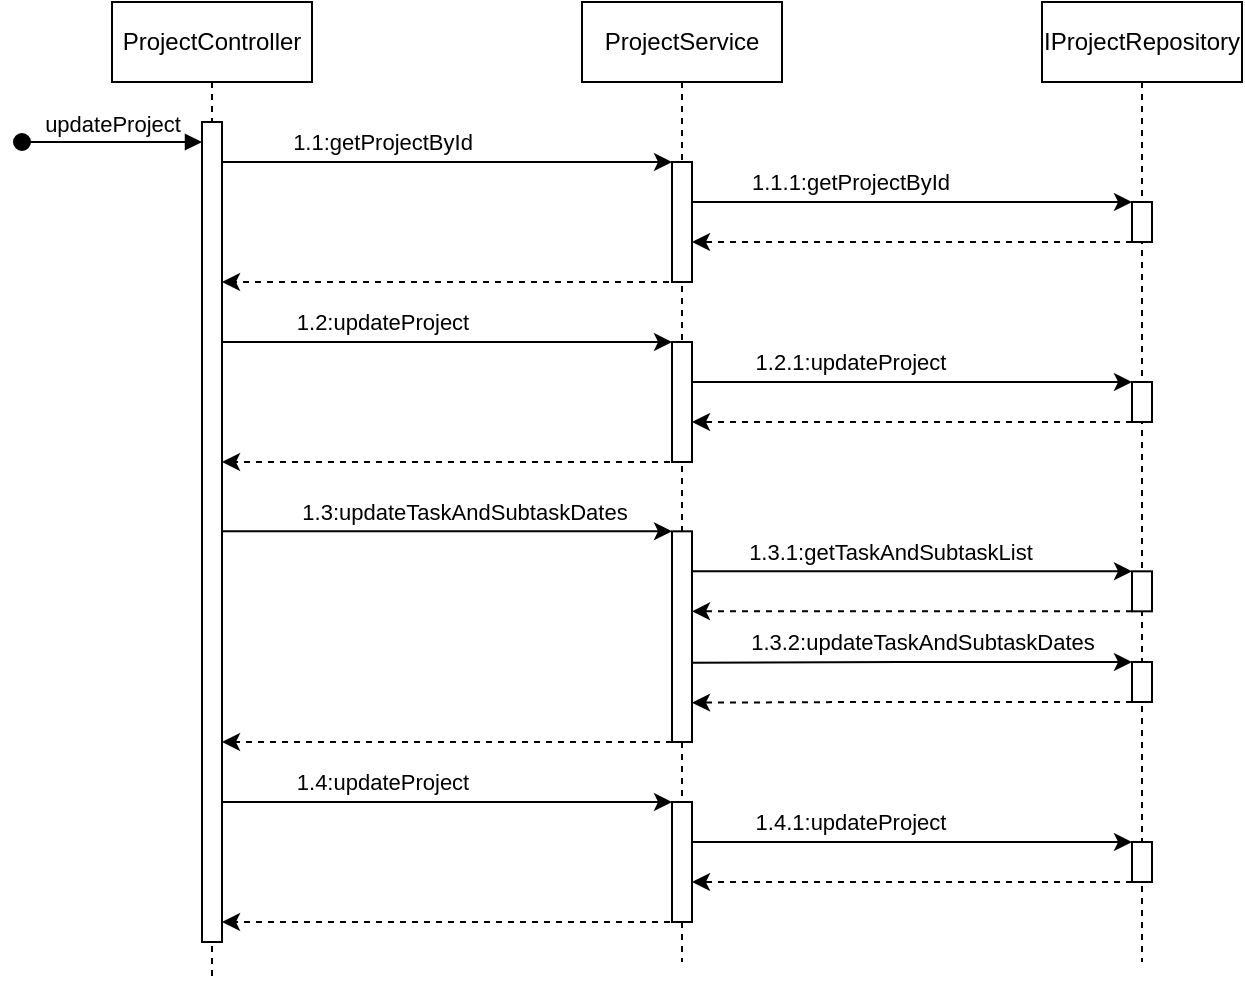 <mxfile version="21.3.4" type="github">
  <diagram name="Page-1" id="2YBvvXClWsGukQMizWep">
    <mxGraphModel dx="724" dy="366" grid="1" gridSize="10" guides="1" tooltips="1" connect="1" arrows="1" fold="1" page="1" pageScale="1" pageWidth="850" pageHeight="1100" math="0" shadow="0">
      <root>
        <mxCell id="0" />
        <mxCell id="1" parent="0" />
        <mxCell id="aM9ryv3xv72pqoxQDRHE-1" value="ProjectController" style="shape=umlLifeline;perimeter=lifelinePerimeter;whiteSpace=wrap;html=1;container=0;dropTarget=0;collapsible=0;recursiveResize=0;outlineConnect=0;portConstraint=eastwest;newEdgeStyle={&quot;edgeStyle&quot;:&quot;elbowEdgeStyle&quot;,&quot;elbow&quot;:&quot;vertical&quot;,&quot;curved&quot;:0,&quot;rounded&quot;:0};" parent="1" vertex="1">
          <mxGeometry x="85" y="50" width="100" height="490" as="geometry" />
        </mxCell>
        <mxCell id="aM9ryv3xv72pqoxQDRHE-3" value="updateProject" style="html=1;verticalAlign=bottom;startArrow=oval;endArrow=block;startSize=8;edgeStyle=elbowEdgeStyle;elbow=vertical;curved=0;rounded=0;" parent="aM9ryv3xv72pqoxQDRHE-1" edge="1">
          <mxGeometry relative="1" as="geometry">
            <mxPoint x="-45" y="70" as="sourcePoint" />
            <mxPoint x="45" y="70" as="targetPoint" />
          </mxGeometry>
        </mxCell>
        <mxCell id="aM9ryv3xv72pqoxQDRHE-5" value="ProjectService" style="shape=umlLifeline;perimeter=lifelinePerimeter;whiteSpace=wrap;html=1;container=0;dropTarget=0;collapsible=0;recursiveResize=0;outlineConnect=0;portConstraint=eastwest;newEdgeStyle={&quot;edgeStyle&quot;:&quot;elbowEdgeStyle&quot;,&quot;elbow&quot;:&quot;vertical&quot;,&quot;curved&quot;:0,&quot;rounded&quot;:0};" parent="1" vertex="1">
          <mxGeometry x="320" y="50" width="100" height="480" as="geometry" />
        </mxCell>
        <mxCell id="t4FmrFXci7Go7VLxzQrX-55" value="" style="html=1;points=[];perimeter=orthogonalPerimeter;outlineConnect=0;targetShapes=umlLifeline;portConstraint=eastwest;newEdgeStyle={&quot;edgeStyle&quot;:&quot;elbowEdgeStyle&quot;,&quot;elbow&quot;:&quot;vertical&quot;,&quot;curved&quot;:0,&quot;rounded&quot;:0};" vertex="1" parent="1">
          <mxGeometry x="130" y="110" width="10" height="410" as="geometry" />
        </mxCell>
        <mxCell id="t4FmrFXci7Go7VLxzQrX-61" value="" style="html=1;points=[];perimeter=orthogonalPerimeter;outlineConnect=0;targetShapes=umlLifeline;portConstraint=eastwest;newEdgeStyle={&quot;edgeStyle&quot;:&quot;elbowEdgeStyle&quot;,&quot;elbow&quot;:&quot;vertical&quot;,&quot;curved&quot;:0,&quot;rounded&quot;:0};" vertex="1" parent="1">
          <mxGeometry x="365" y="130" width="10" height="60" as="geometry" />
        </mxCell>
        <mxCell id="t4FmrFXci7Go7VLxzQrX-72" value="" style="endArrow=classic;html=1;rounded=0;" edge="1" parent="1" source="t4FmrFXci7Go7VLxzQrX-55" target="t4FmrFXci7Go7VLxzQrX-61">
          <mxGeometry width="50" height="50" relative="1" as="geometry">
            <mxPoint x="140" y="200" as="sourcePoint" />
            <mxPoint x="370" y="210" as="targetPoint" />
            <Array as="points">
              <mxPoint x="250" y="130" />
            </Array>
          </mxGeometry>
        </mxCell>
        <mxCell id="t4FmrFXci7Go7VLxzQrX-73" value="1.1:getProjectById" style="edgeLabel;html=1;align=center;verticalAlign=middle;resizable=0;points=[];" vertex="1" connectable="0" parent="t4FmrFXci7Go7VLxzQrX-72">
          <mxGeometry x="-0.711" relative="1" as="geometry">
            <mxPoint x="47" y="-10" as="offset" />
          </mxGeometry>
        </mxCell>
        <mxCell id="t4FmrFXci7Go7VLxzQrX-74" value="" style="endArrow=classic;html=1;rounded=0;" edge="1" parent="1" source="t4FmrFXci7Go7VLxzQrX-61" target="t4FmrFXci7Go7VLxzQrX-66">
          <mxGeometry width="50" height="50" relative="1" as="geometry">
            <mxPoint x="380" y="230" as="sourcePoint" />
            <mxPoint x="560" y="230" as="targetPoint" />
            <Array as="points">
              <mxPoint x="480" y="150" />
            </Array>
          </mxGeometry>
        </mxCell>
        <mxCell id="t4FmrFXci7Go7VLxzQrX-75" value="1.1.1:getProjectById" style="edgeLabel;html=1;align=center;verticalAlign=middle;resizable=0;points=[];" vertex="1" connectable="0" parent="t4FmrFXci7Go7VLxzQrX-74">
          <mxGeometry x="-0.711" relative="1" as="geometry">
            <mxPoint x="47" y="-10" as="offset" />
          </mxGeometry>
        </mxCell>
        <mxCell id="t4FmrFXci7Go7VLxzQrX-76" value="" style="endArrow=classic;html=1;rounded=0;dashed=1;" edge="1" parent="1" source="t4FmrFXci7Go7VLxzQrX-66" target="t4FmrFXci7Go7VLxzQrX-61">
          <mxGeometry width="50" height="50" relative="1" as="geometry">
            <mxPoint x="260" y="240" as="sourcePoint" />
            <mxPoint x="380" y="250" as="targetPoint" />
            <Array as="points">
              <mxPoint x="460" y="170" />
            </Array>
          </mxGeometry>
        </mxCell>
        <mxCell id="t4FmrFXci7Go7VLxzQrX-77" value="" style="endArrow=classic;html=1;rounded=0;dashed=1;" edge="1" parent="1" target="t4FmrFXci7Go7VLxzQrX-55" source="aM9ryv3xv72pqoxQDRHE-5">
          <mxGeometry width="50" height="50" relative="1" as="geometry">
            <mxPoint x="370" y="270" as="sourcePoint" />
            <mxPoint x="140" y="270" as="targetPoint" />
            <Array as="points">
              <mxPoint x="260" y="190" />
            </Array>
          </mxGeometry>
        </mxCell>
        <mxCell id="t4FmrFXci7Go7VLxzQrX-108" value="IProjectRepository" style="shape=umlLifeline;perimeter=lifelinePerimeter;whiteSpace=wrap;html=1;container=0;dropTarget=0;collapsible=0;recursiveResize=0;outlineConnect=0;portConstraint=eastwest;newEdgeStyle={&quot;edgeStyle&quot;:&quot;elbowEdgeStyle&quot;,&quot;elbow&quot;:&quot;vertical&quot;,&quot;curved&quot;:0,&quot;rounded&quot;:0};" vertex="1" parent="1">
          <mxGeometry x="550" y="50" width="100" height="480" as="geometry" />
        </mxCell>
        <mxCell id="t4FmrFXci7Go7VLxzQrX-66" value="" style="html=1;points=[];perimeter=orthogonalPerimeter;outlineConnect=0;targetShapes=umlLifeline;portConstraint=eastwest;newEdgeStyle={&quot;edgeStyle&quot;:&quot;elbowEdgeStyle&quot;,&quot;elbow&quot;:&quot;vertical&quot;,&quot;curved&quot;:0,&quot;rounded&quot;:0};" vertex="1" parent="t4FmrFXci7Go7VLxzQrX-108">
          <mxGeometry x="45" y="100" width="10" height="20" as="geometry" />
        </mxCell>
        <mxCell id="t4FmrFXci7Go7VLxzQrX-116" value="" style="html=1;points=[];perimeter=orthogonalPerimeter;outlineConnect=0;targetShapes=umlLifeline;portConstraint=eastwest;newEdgeStyle={&quot;edgeStyle&quot;:&quot;elbowEdgeStyle&quot;,&quot;elbow&quot;:&quot;vertical&quot;,&quot;curved&quot;:0,&quot;rounded&quot;:0};" vertex="1" parent="t4FmrFXci7Go7VLxzQrX-108">
          <mxGeometry x="45" y="190" width="10" height="20" as="geometry" />
        </mxCell>
        <mxCell id="t4FmrFXci7Go7VLxzQrX-125" value="" style="html=1;points=[];perimeter=orthogonalPerimeter;outlineConnect=0;targetShapes=umlLifeline;portConstraint=eastwest;newEdgeStyle={&quot;edgeStyle&quot;:&quot;elbowEdgeStyle&quot;,&quot;elbow&quot;:&quot;vertical&quot;,&quot;curved&quot;:0,&quot;rounded&quot;:0};" vertex="1" parent="t4FmrFXci7Go7VLxzQrX-108">
          <mxGeometry x="45" y="284.66" width="10" height="20" as="geometry" />
        </mxCell>
        <mxCell id="t4FmrFXci7Go7VLxzQrX-129" value="" style="html=1;points=[];perimeter=orthogonalPerimeter;outlineConnect=0;targetShapes=umlLifeline;portConstraint=eastwest;newEdgeStyle={&quot;edgeStyle&quot;:&quot;elbowEdgeStyle&quot;,&quot;elbow&quot;:&quot;vertical&quot;,&quot;curved&quot;:0,&quot;rounded&quot;:0};" vertex="1" parent="t4FmrFXci7Go7VLxzQrX-108">
          <mxGeometry x="45" y="330" width="10" height="20" as="geometry" />
        </mxCell>
        <mxCell id="t4FmrFXci7Go7VLxzQrX-109" value="" style="html=1;points=[];perimeter=orthogonalPerimeter;outlineConnect=0;targetShapes=umlLifeline;portConstraint=eastwest;newEdgeStyle={&quot;edgeStyle&quot;:&quot;elbowEdgeStyle&quot;,&quot;elbow&quot;:&quot;vertical&quot;,&quot;curved&quot;:0,&quot;rounded&quot;:0};" vertex="1" parent="1">
          <mxGeometry x="365" y="220" width="10" height="60" as="geometry" />
        </mxCell>
        <mxCell id="t4FmrFXci7Go7VLxzQrX-110" value="" style="endArrow=classic;html=1;rounded=0;" edge="1" parent="1" target="t4FmrFXci7Go7VLxzQrX-109">
          <mxGeometry width="50" height="50" relative="1" as="geometry">
            <mxPoint x="140" y="220" as="sourcePoint" />
            <mxPoint x="370" y="300" as="targetPoint" />
            <Array as="points">
              <mxPoint x="250" y="220" />
            </Array>
          </mxGeometry>
        </mxCell>
        <mxCell id="t4FmrFXci7Go7VLxzQrX-111" value="1.2:updateProject" style="edgeLabel;html=1;align=center;verticalAlign=middle;resizable=0;points=[];" vertex="1" connectable="0" parent="t4FmrFXci7Go7VLxzQrX-110">
          <mxGeometry x="-0.711" relative="1" as="geometry">
            <mxPoint x="47" y="-10" as="offset" />
          </mxGeometry>
        </mxCell>
        <mxCell id="t4FmrFXci7Go7VLxzQrX-112" value="" style="endArrow=classic;html=1;rounded=0;" edge="1" parent="1" source="t4FmrFXci7Go7VLxzQrX-109" target="t4FmrFXci7Go7VLxzQrX-116">
          <mxGeometry width="50" height="50" relative="1" as="geometry">
            <mxPoint x="380" y="320" as="sourcePoint" />
            <mxPoint x="560" y="320" as="targetPoint" />
            <Array as="points">
              <mxPoint x="480" y="240" />
            </Array>
          </mxGeometry>
        </mxCell>
        <mxCell id="t4FmrFXci7Go7VLxzQrX-113" value="1.2.1:updateProject" style="edgeLabel;html=1;align=center;verticalAlign=middle;resizable=0;points=[];" vertex="1" connectable="0" parent="t4FmrFXci7Go7VLxzQrX-112">
          <mxGeometry x="-0.711" relative="1" as="geometry">
            <mxPoint x="47" y="-10" as="offset" />
          </mxGeometry>
        </mxCell>
        <mxCell id="t4FmrFXci7Go7VLxzQrX-114" value="" style="endArrow=classic;html=1;rounded=0;dashed=1;" edge="1" parent="1" source="t4FmrFXci7Go7VLxzQrX-116" target="t4FmrFXci7Go7VLxzQrX-109">
          <mxGeometry width="50" height="50" relative="1" as="geometry">
            <mxPoint x="260" y="330" as="sourcePoint" />
            <mxPoint x="380" y="340" as="targetPoint" />
            <Array as="points">
              <mxPoint x="460" y="260" />
            </Array>
          </mxGeometry>
        </mxCell>
        <mxCell id="t4FmrFXci7Go7VLxzQrX-115" value="" style="endArrow=classic;html=1;rounded=0;dashed=1;" edge="1" parent="1">
          <mxGeometry width="50" height="50" relative="1" as="geometry">
            <mxPoint x="370" y="280" as="sourcePoint" />
            <mxPoint x="140" y="280" as="targetPoint" />
            <Array as="points">
              <mxPoint x="260" y="280" />
            </Array>
          </mxGeometry>
        </mxCell>
        <mxCell id="t4FmrFXci7Go7VLxzQrX-118" value="" style="html=1;points=[];perimeter=orthogonalPerimeter;outlineConnect=0;targetShapes=umlLifeline;portConstraint=eastwest;newEdgeStyle={&quot;edgeStyle&quot;:&quot;elbowEdgeStyle&quot;,&quot;elbow&quot;:&quot;vertical&quot;,&quot;curved&quot;:0,&quot;rounded&quot;:0};" vertex="1" parent="1">
          <mxGeometry x="365" y="314.66" width="10" height="105.34" as="geometry" />
        </mxCell>
        <mxCell id="t4FmrFXci7Go7VLxzQrX-119" value="" style="endArrow=classic;html=1;rounded=0;" edge="1" parent="1" target="t4FmrFXci7Go7VLxzQrX-118">
          <mxGeometry width="50" height="50" relative="1" as="geometry">
            <mxPoint x="140" y="314.66" as="sourcePoint" />
            <mxPoint x="370" y="394.66" as="targetPoint" />
            <Array as="points">
              <mxPoint x="250" y="314.66" />
            </Array>
          </mxGeometry>
        </mxCell>
        <mxCell id="t4FmrFXci7Go7VLxzQrX-120" value="1.3:updateTaskAndSubtaskDates" style="edgeLabel;html=1;align=center;verticalAlign=middle;resizable=0;points=[];" vertex="1" connectable="0" parent="t4FmrFXci7Go7VLxzQrX-119">
          <mxGeometry x="-0.711" relative="1" as="geometry">
            <mxPoint x="88" y="-10" as="offset" />
          </mxGeometry>
        </mxCell>
        <mxCell id="t4FmrFXci7Go7VLxzQrX-121" value="" style="endArrow=classic;html=1;rounded=0;" edge="1" parent="1" source="t4FmrFXci7Go7VLxzQrX-118" target="t4FmrFXci7Go7VLxzQrX-125">
          <mxGeometry width="50" height="50" relative="1" as="geometry">
            <mxPoint x="380" y="414.66" as="sourcePoint" />
            <mxPoint x="560" y="414.66" as="targetPoint" />
            <Array as="points">
              <mxPoint x="480" y="334.66" />
            </Array>
          </mxGeometry>
        </mxCell>
        <mxCell id="t4FmrFXci7Go7VLxzQrX-122" value="1.3.1:getTaskAndSubtaskList" style="edgeLabel;html=1;align=center;verticalAlign=middle;resizable=0;points=[];" vertex="1" connectable="0" parent="t4FmrFXci7Go7VLxzQrX-121">
          <mxGeometry x="-0.711" relative="1" as="geometry">
            <mxPoint x="67" y="-10" as="offset" />
          </mxGeometry>
        </mxCell>
        <mxCell id="t4FmrFXci7Go7VLxzQrX-123" value="" style="endArrow=classic;html=1;rounded=0;dashed=1;" edge="1" parent="1" source="t4FmrFXci7Go7VLxzQrX-125" target="t4FmrFXci7Go7VLxzQrX-118">
          <mxGeometry width="50" height="50" relative="1" as="geometry">
            <mxPoint x="260" y="424.66" as="sourcePoint" />
            <mxPoint x="380" y="434.66" as="targetPoint" />
            <Array as="points">
              <mxPoint x="460" y="354.66" />
            </Array>
          </mxGeometry>
        </mxCell>
        <mxCell id="t4FmrFXci7Go7VLxzQrX-124" value="" style="endArrow=classic;html=1;rounded=0;dashed=1;" edge="1" parent="1" source="t4FmrFXci7Go7VLxzQrX-118" target="t4FmrFXci7Go7VLxzQrX-55">
          <mxGeometry width="50" height="50" relative="1" as="geometry">
            <mxPoint x="370" y="374.66" as="sourcePoint" />
            <mxPoint x="140" y="374.66" as="targetPoint" />
            <Array as="points">
              <mxPoint x="260" y="420" />
            </Array>
          </mxGeometry>
        </mxCell>
        <mxCell id="t4FmrFXci7Go7VLxzQrX-126" value="" style="endArrow=classic;html=1;rounded=0;" edge="1" parent="1" target="t4FmrFXci7Go7VLxzQrX-129">
          <mxGeometry width="50" height="50" relative="1" as="geometry">
            <mxPoint x="375" y="380.34" as="sourcePoint" />
            <mxPoint x="560" y="460" as="targetPoint" />
            <Array as="points">
              <mxPoint x="480" y="380" />
            </Array>
          </mxGeometry>
        </mxCell>
        <mxCell id="t4FmrFXci7Go7VLxzQrX-127" value="1.3.2:updateTaskAndSubtaskDates" style="edgeLabel;html=1;align=center;verticalAlign=middle;resizable=0;points=[];" vertex="1" connectable="0" parent="t4FmrFXci7Go7VLxzQrX-126">
          <mxGeometry x="-0.711" relative="1" as="geometry">
            <mxPoint x="83" y="-10" as="offset" />
          </mxGeometry>
        </mxCell>
        <mxCell id="t4FmrFXci7Go7VLxzQrX-128" value="" style="endArrow=classic;html=1;rounded=0;dashed=1;" edge="1" parent="1" source="t4FmrFXci7Go7VLxzQrX-129">
          <mxGeometry width="50" height="50" relative="1" as="geometry">
            <mxPoint x="260" y="470" as="sourcePoint" />
            <mxPoint x="375" y="400.34" as="targetPoint" />
            <Array as="points">
              <mxPoint x="460" y="400" />
            </Array>
          </mxGeometry>
        </mxCell>
        <mxCell id="t4FmrFXci7Go7VLxzQrX-130" value="" style="html=1;points=[];perimeter=orthogonalPerimeter;outlineConnect=0;targetShapes=umlLifeline;portConstraint=eastwest;newEdgeStyle={&quot;edgeStyle&quot;:&quot;elbowEdgeStyle&quot;,&quot;elbow&quot;:&quot;vertical&quot;,&quot;curved&quot;:0,&quot;rounded&quot;:0};" vertex="1" parent="1">
          <mxGeometry x="595" y="470" width="10" height="20" as="geometry" />
        </mxCell>
        <mxCell id="t4FmrFXci7Go7VLxzQrX-131" value="" style="html=1;points=[];perimeter=orthogonalPerimeter;outlineConnect=0;targetShapes=umlLifeline;portConstraint=eastwest;newEdgeStyle={&quot;edgeStyle&quot;:&quot;elbowEdgeStyle&quot;,&quot;elbow&quot;:&quot;vertical&quot;,&quot;curved&quot;:0,&quot;rounded&quot;:0};" vertex="1" parent="1">
          <mxGeometry x="365" y="450" width="10" height="60" as="geometry" />
        </mxCell>
        <mxCell id="t4FmrFXci7Go7VLxzQrX-132" value="" style="endArrow=classic;html=1;rounded=0;" edge="1" parent="1" target="t4FmrFXci7Go7VLxzQrX-131">
          <mxGeometry width="50" height="50" relative="1" as="geometry">
            <mxPoint x="140" y="450" as="sourcePoint" />
            <mxPoint x="370" y="530" as="targetPoint" />
            <Array as="points">
              <mxPoint x="250" y="450" />
            </Array>
          </mxGeometry>
        </mxCell>
        <mxCell id="t4FmrFXci7Go7VLxzQrX-133" value="1.4:updateProject" style="edgeLabel;html=1;align=center;verticalAlign=middle;resizable=0;points=[];" vertex="1" connectable="0" parent="t4FmrFXci7Go7VLxzQrX-132">
          <mxGeometry x="-0.711" relative="1" as="geometry">
            <mxPoint x="47" y="-10" as="offset" />
          </mxGeometry>
        </mxCell>
        <mxCell id="t4FmrFXci7Go7VLxzQrX-134" value="" style="endArrow=classic;html=1;rounded=0;" edge="1" parent="1" source="t4FmrFXci7Go7VLxzQrX-131" target="t4FmrFXci7Go7VLxzQrX-130">
          <mxGeometry width="50" height="50" relative="1" as="geometry">
            <mxPoint x="380" y="550" as="sourcePoint" />
            <mxPoint x="560" y="550" as="targetPoint" />
            <Array as="points">
              <mxPoint x="480" y="470" />
            </Array>
          </mxGeometry>
        </mxCell>
        <mxCell id="t4FmrFXci7Go7VLxzQrX-135" value="1.4.1:updateProject" style="edgeLabel;html=1;align=center;verticalAlign=middle;resizable=0;points=[];" vertex="1" connectable="0" parent="t4FmrFXci7Go7VLxzQrX-134">
          <mxGeometry x="-0.711" relative="1" as="geometry">
            <mxPoint x="47" y="-10" as="offset" />
          </mxGeometry>
        </mxCell>
        <mxCell id="t4FmrFXci7Go7VLxzQrX-136" value="" style="endArrow=classic;html=1;rounded=0;dashed=1;" edge="1" parent="1" source="t4FmrFXci7Go7VLxzQrX-130" target="t4FmrFXci7Go7VLxzQrX-131">
          <mxGeometry width="50" height="50" relative="1" as="geometry">
            <mxPoint x="260" y="560" as="sourcePoint" />
            <mxPoint x="380" y="570" as="targetPoint" />
            <Array as="points">
              <mxPoint x="460" y="490" />
            </Array>
          </mxGeometry>
        </mxCell>
        <mxCell id="t4FmrFXci7Go7VLxzQrX-137" value="" style="endArrow=classic;html=1;rounded=0;dashed=1;" edge="1" parent="1">
          <mxGeometry width="50" height="50" relative="1" as="geometry">
            <mxPoint x="370" y="510" as="sourcePoint" />
            <mxPoint x="140" y="510" as="targetPoint" />
            <Array as="points">
              <mxPoint x="260" y="510" />
            </Array>
          </mxGeometry>
        </mxCell>
      </root>
    </mxGraphModel>
  </diagram>
</mxfile>

